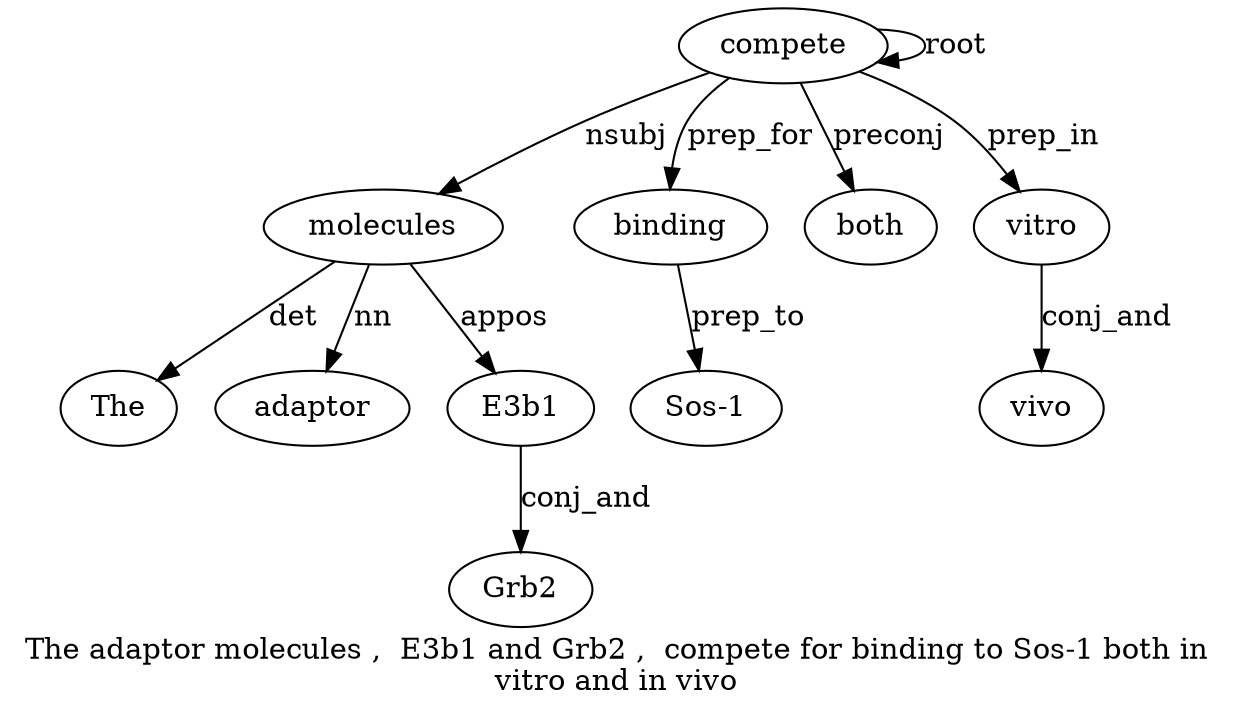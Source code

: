digraph "The adaptor molecules ,  E3b1 and Grb2 ,  compete for binding to Sos-1 both in vitro and in vivo" {
label="The adaptor molecules ,  E3b1 and Grb2 ,  compete for binding to Sos-1 both in
vitro and in vivo";
molecules3 [style=filled, fillcolor=white, label=molecules];
The1 [style=filled, fillcolor=white, label=The];
molecules3 -> The1  [label=det];
adaptor2 [style=filled, fillcolor=white, label=adaptor];
molecules3 -> adaptor2  [label=nn];
compete9 [style=filled, fillcolor=white, label=compete];
compete9 -> molecules3  [label=nsubj];
E3b15 [style=filled, fillcolor=white, label=E3b1];
molecules3 -> E3b15  [label=appos];
Grb27 [style=filled, fillcolor=white, label=Grb2];
E3b15 -> Grb27  [label=conj_and];
compete9 -> compete9  [label=root];
binding11 [style=filled, fillcolor=white, label=binding];
compete9 -> binding11  [label=prep_for];
"Sos-13" [style=filled, fillcolor=white, label="Sos-1"];
binding11 -> "Sos-13"  [label=prep_to];
both14 [style=filled, fillcolor=white, label=both];
compete9 -> both14  [label=preconj];
vitro16 [style=filled, fillcolor=white, label=vitro];
compete9 -> vitro16  [label=prep_in];
vivo19 [style=filled, fillcolor=white, label=vivo];
vitro16 -> vivo19  [label=conj_and];
}
